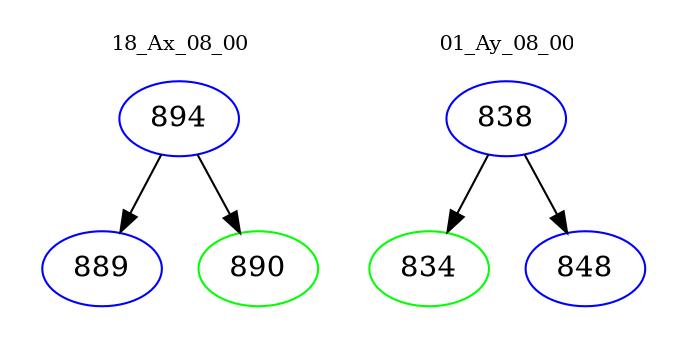 digraph{
subgraph cluster_0 {
color = white
label = "18_Ax_08_00";
fontsize=10;
T0_894 [label="894", color="blue"]
T0_894 -> T0_889 [color="black"]
T0_889 [label="889", color="blue"]
T0_894 -> T0_890 [color="black"]
T0_890 [label="890", color="green"]
}
subgraph cluster_1 {
color = white
label = "01_Ay_08_00";
fontsize=10;
T1_838 [label="838", color="blue"]
T1_838 -> T1_834 [color="black"]
T1_834 [label="834", color="green"]
T1_838 -> T1_848 [color="black"]
T1_848 [label="848", color="blue"]
}
}
